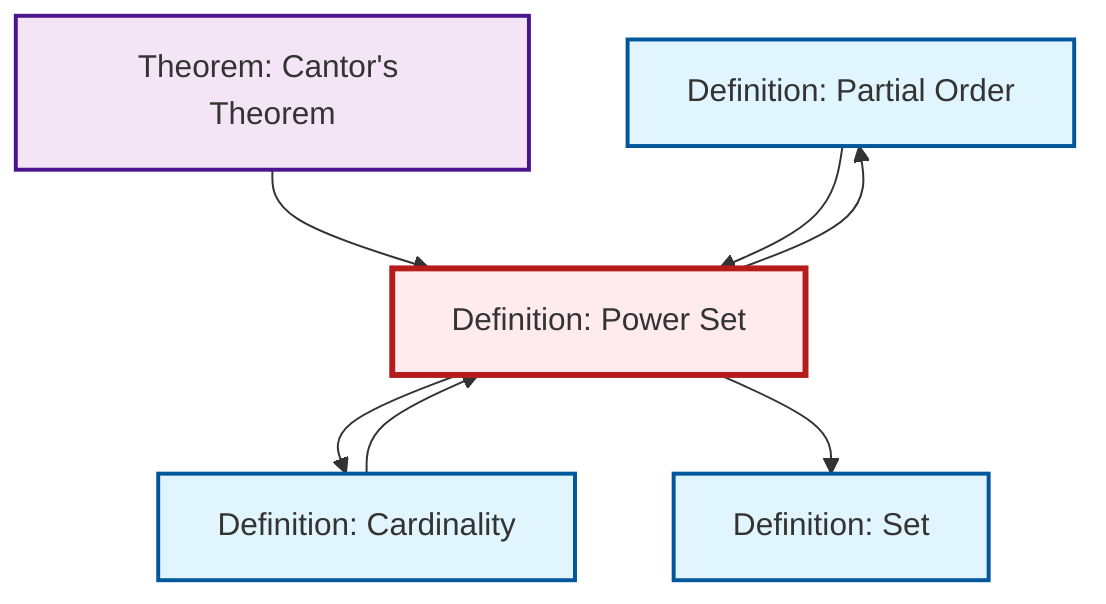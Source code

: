 graph TD
    classDef definition fill:#e1f5fe,stroke:#01579b,stroke-width:2px
    classDef theorem fill:#f3e5f5,stroke:#4a148c,stroke-width:2px
    classDef axiom fill:#fff3e0,stroke:#e65100,stroke-width:2px
    classDef example fill:#e8f5e9,stroke:#1b5e20,stroke-width:2px
    classDef current fill:#ffebee,stroke:#b71c1c,stroke-width:3px
    def-partial-order["Definition: Partial Order"]:::definition
    def-cardinality["Definition: Cardinality"]:::definition
    def-set["Definition: Set"]:::definition
    thm-cantor["Theorem: Cantor's Theorem"]:::theorem
    def-power-set["Definition: Power Set"]:::definition
    thm-cantor --> def-power-set
    def-power-set --> def-cardinality
    def-power-set --> def-partial-order
    def-partial-order --> def-power-set
    def-cardinality --> def-power-set
    def-power-set --> def-set
    class def-power-set current